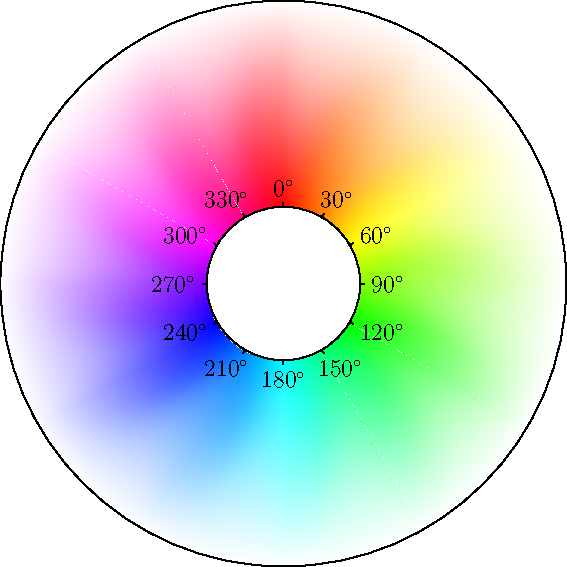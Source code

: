 // Author: John Bowman
size(10cm,0);

real r=14;
real R=3.8;

int step=30;
path p=arc(0,r,0,step);
path P=arc(0,R,step,0);
for(int h=0; h < 360; h += step) {
  transform t=rotate(90-h);
  tensorshade(t*p--t*P--cycle,
              new pen[] {white,white,hsv(h-step,1,1),hsv(h,1,1)});
}

for(int h=0; h < 360; h += 30) {
  pair v=R*dir(90-h);
  draw(Label(string(h)+"$^\circ$",EndPoint),(v--1.05v));
}

draw(circle(0,r));
draw(circle(0,R));